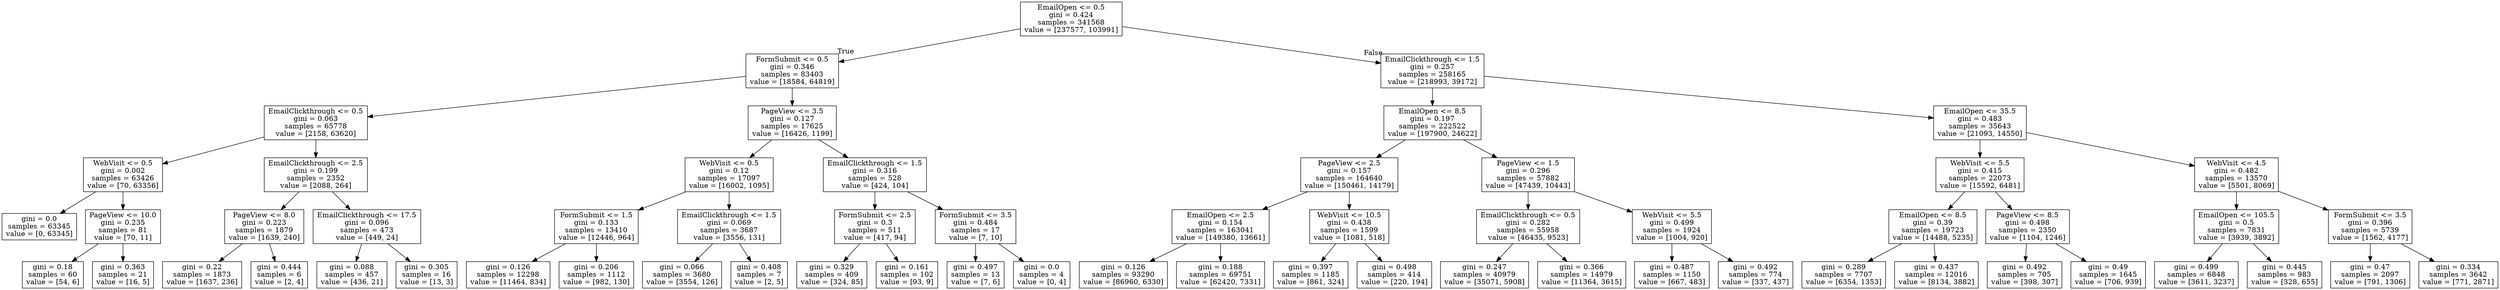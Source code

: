 digraph Tree {
node [shape=box] ;
0 [label="EmailOpen <= 0.5\ngini = 0.424\nsamples = 341568\nvalue = [237577, 103991]"] ;
1 [label="FormSubmit <= 0.5\ngini = 0.346\nsamples = 83403\nvalue = [18584, 64819]"] ;
0 -> 1 [labeldistance=2.5, labelangle=45, headlabel="True"] ;
2 [label="EmailClickthrough <= 0.5\ngini = 0.063\nsamples = 65778\nvalue = [2158, 63620]"] ;
1 -> 2 ;
3 [label="WebVisit <= 0.5\ngini = 0.002\nsamples = 63426\nvalue = [70, 63356]"] ;
2 -> 3 ;
4 [label="gini = 0.0\nsamples = 63345\nvalue = [0, 63345]"] ;
3 -> 4 ;
5 [label="PageView <= 10.0\ngini = 0.235\nsamples = 81\nvalue = [70, 11]"] ;
3 -> 5 ;
6 [label="gini = 0.18\nsamples = 60\nvalue = [54, 6]"] ;
5 -> 6 ;
7 [label="gini = 0.363\nsamples = 21\nvalue = [16, 5]"] ;
5 -> 7 ;
8 [label="EmailClickthrough <= 2.5\ngini = 0.199\nsamples = 2352\nvalue = [2088, 264]"] ;
2 -> 8 ;
9 [label="PageView <= 8.0\ngini = 0.223\nsamples = 1879\nvalue = [1639, 240]"] ;
8 -> 9 ;
10 [label="gini = 0.22\nsamples = 1873\nvalue = [1637, 236]"] ;
9 -> 10 ;
11 [label="gini = 0.444\nsamples = 6\nvalue = [2, 4]"] ;
9 -> 11 ;
12 [label="EmailClickthrough <= 17.5\ngini = 0.096\nsamples = 473\nvalue = [449, 24]"] ;
8 -> 12 ;
13 [label="gini = 0.088\nsamples = 457\nvalue = [436, 21]"] ;
12 -> 13 ;
14 [label="gini = 0.305\nsamples = 16\nvalue = [13, 3]"] ;
12 -> 14 ;
15 [label="PageView <= 3.5\ngini = 0.127\nsamples = 17625\nvalue = [16426, 1199]"] ;
1 -> 15 ;
16 [label="WebVisit <= 0.5\ngini = 0.12\nsamples = 17097\nvalue = [16002, 1095]"] ;
15 -> 16 ;
17 [label="FormSubmit <= 1.5\ngini = 0.133\nsamples = 13410\nvalue = [12446, 964]"] ;
16 -> 17 ;
18 [label="gini = 0.126\nsamples = 12298\nvalue = [11464, 834]"] ;
17 -> 18 ;
19 [label="gini = 0.206\nsamples = 1112\nvalue = [982, 130]"] ;
17 -> 19 ;
20 [label="EmailClickthrough <= 1.5\ngini = 0.069\nsamples = 3687\nvalue = [3556, 131]"] ;
16 -> 20 ;
21 [label="gini = 0.066\nsamples = 3680\nvalue = [3554, 126]"] ;
20 -> 21 ;
22 [label="gini = 0.408\nsamples = 7\nvalue = [2, 5]"] ;
20 -> 22 ;
23 [label="EmailClickthrough <= 1.5\ngini = 0.316\nsamples = 528\nvalue = [424, 104]"] ;
15 -> 23 ;
24 [label="FormSubmit <= 2.5\ngini = 0.3\nsamples = 511\nvalue = [417, 94]"] ;
23 -> 24 ;
25 [label="gini = 0.329\nsamples = 409\nvalue = [324, 85]"] ;
24 -> 25 ;
26 [label="gini = 0.161\nsamples = 102\nvalue = [93, 9]"] ;
24 -> 26 ;
27 [label="FormSubmit <= 3.5\ngini = 0.484\nsamples = 17\nvalue = [7, 10]"] ;
23 -> 27 ;
28 [label="gini = 0.497\nsamples = 13\nvalue = [7, 6]"] ;
27 -> 28 ;
29 [label="gini = 0.0\nsamples = 4\nvalue = [0, 4]"] ;
27 -> 29 ;
30 [label="EmailClickthrough <= 1.5\ngini = 0.257\nsamples = 258165\nvalue = [218993, 39172]"] ;
0 -> 30 [labeldistance=2.5, labelangle=-45, headlabel="False"] ;
31 [label="EmailOpen <= 8.5\ngini = 0.197\nsamples = 222522\nvalue = [197900, 24622]"] ;
30 -> 31 ;
32 [label="PageView <= 2.5\ngini = 0.157\nsamples = 164640\nvalue = [150461, 14179]"] ;
31 -> 32 ;
33 [label="EmailOpen <= 2.5\ngini = 0.154\nsamples = 163041\nvalue = [149380, 13661]"] ;
32 -> 33 ;
34 [label="gini = 0.126\nsamples = 93290\nvalue = [86960, 6330]"] ;
33 -> 34 ;
35 [label="gini = 0.188\nsamples = 69751\nvalue = [62420, 7331]"] ;
33 -> 35 ;
36 [label="WebVisit <= 10.5\ngini = 0.438\nsamples = 1599\nvalue = [1081, 518]"] ;
32 -> 36 ;
37 [label="gini = 0.397\nsamples = 1185\nvalue = [861, 324]"] ;
36 -> 37 ;
38 [label="gini = 0.498\nsamples = 414\nvalue = [220, 194]"] ;
36 -> 38 ;
39 [label="PageView <= 1.5\ngini = 0.296\nsamples = 57882\nvalue = [47439, 10443]"] ;
31 -> 39 ;
40 [label="EmailClickthrough <= 0.5\ngini = 0.282\nsamples = 55958\nvalue = [46435, 9523]"] ;
39 -> 40 ;
41 [label="gini = 0.247\nsamples = 40979\nvalue = [35071, 5908]"] ;
40 -> 41 ;
42 [label="gini = 0.366\nsamples = 14979\nvalue = [11364, 3615]"] ;
40 -> 42 ;
43 [label="WebVisit <= 5.5\ngini = 0.499\nsamples = 1924\nvalue = [1004, 920]"] ;
39 -> 43 ;
44 [label="gini = 0.487\nsamples = 1150\nvalue = [667, 483]"] ;
43 -> 44 ;
45 [label="gini = 0.492\nsamples = 774\nvalue = [337, 437]"] ;
43 -> 45 ;
46 [label="EmailOpen <= 35.5\ngini = 0.483\nsamples = 35643\nvalue = [21093, 14550]"] ;
30 -> 46 ;
47 [label="WebVisit <= 5.5\ngini = 0.415\nsamples = 22073\nvalue = [15592, 6481]"] ;
46 -> 47 ;
48 [label="EmailOpen <= 8.5\ngini = 0.39\nsamples = 19723\nvalue = [14488, 5235]"] ;
47 -> 48 ;
49 [label="gini = 0.289\nsamples = 7707\nvalue = [6354, 1353]"] ;
48 -> 49 ;
50 [label="gini = 0.437\nsamples = 12016\nvalue = [8134, 3882]"] ;
48 -> 50 ;
51 [label="PageView <= 8.5\ngini = 0.498\nsamples = 2350\nvalue = [1104, 1246]"] ;
47 -> 51 ;
52 [label="gini = 0.492\nsamples = 705\nvalue = [398, 307]"] ;
51 -> 52 ;
53 [label="gini = 0.49\nsamples = 1645\nvalue = [706, 939]"] ;
51 -> 53 ;
54 [label="WebVisit <= 4.5\ngini = 0.482\nsamples = 13570\nvalue = [5501, 8069]"] ;
46 -> 54 ;
55 [label="EmailOpen <= 105.5\ngini = 0.5\nsamples = 7831\nvalue = [3939, 3892]"] ;
54 -> 55 ;
56 [label="gini = 0.499\nsamples = 6848\nvalue = [3611, 3237]"] ;
55 -> 56 ;
57 [label="gini = 0.445\nsamples = 983\nvalue = [328, 655]"] ;
55 -> 57 ;
58 [label="FormSubmit <= 3.5\ngini = 0.396\nsamples = 5739\nvalue = [1562, 4177]"] ;
54 -> 58 ;
59 [label="gini = 0.47\nsamples = 2097\nvalue = [791, 1306]"] ;
58 -> 59 ;
60 [label="gini = 0.334\nsamples = 3642\nvalue = [771, 2871]"] ;
58 -> 60 ;
}
